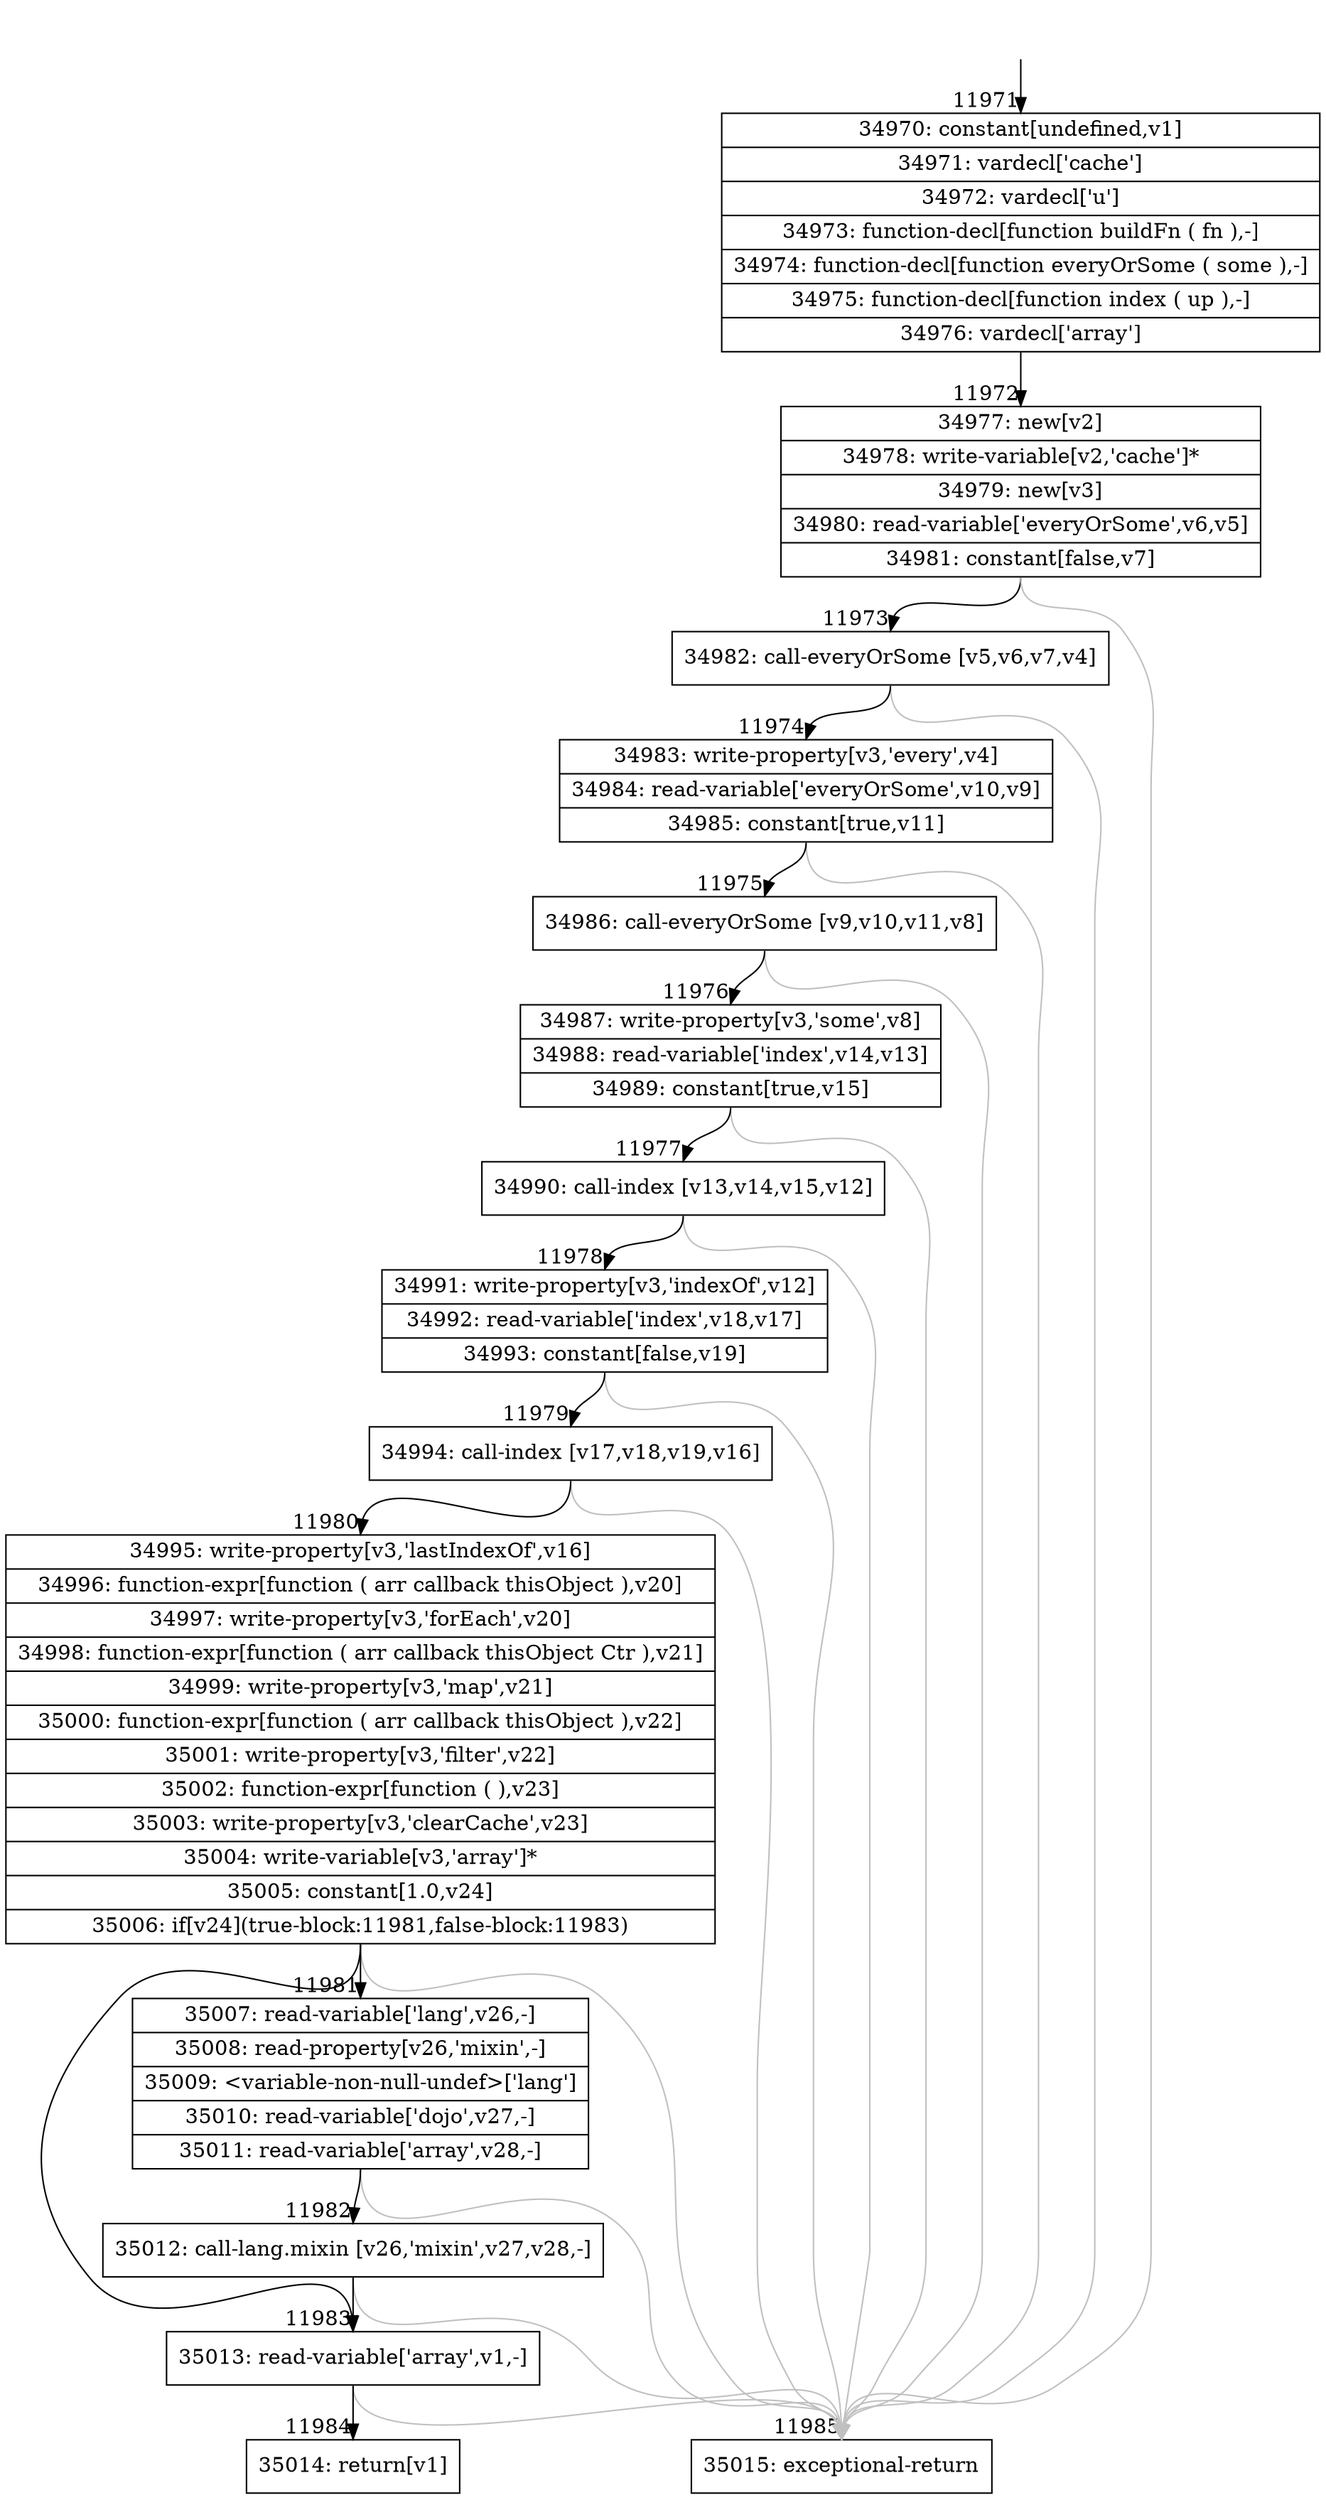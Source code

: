 digraph {
rankdir="TD"
BB_entry874[shape=none,label=""];
BB_entry874 -> BB11971 [tailport=s, headport=n, headlabel="    11971"]
BB11971 [shape=record label="{34970: constant[undefined,v1]|34971: vardecl['cache']|34972: vardecl['u']|34973: function-decl[function buildFn ( fn ),-]|34974: function-decl[function everyOrSome ( some ),-]|34975: function-decl[function index ( up ),-]|34976: vardecl['array']}" ] 
BB11971 -> BB11972 [tailport=s, headport=n, headlabel="      11972"]
BB11972 [shape=record label="{34977: new[v2]|34978: write-variable[v2,'cache']*|34979: new[v3]|34980: read-variable['everyOrSome',v6,v5]|34981: constant[false,v7]}" ] 
BB11972 -> BB11973 [tailport=s, headport=n, headlabel="      11973"]
BB11972 -> BB11985 [tailport=s, headport=n, color=gray, headlabel="      11985"]
BB11973 [shape=record label="{34982: call-everyOrSome [v5,v6,v7,v4]}" ] 
BB11973 -> BB11974 [tailport=s, headport=n, headlabel="      11974"]
BB11973 -> BB11985 [tailport=s, headport=n, color=gray]
BB11974 [shape=record label="{34983: write-property[v3,'every',v4]|34984: read-variable['everyOrSome',v10,v9]|34985: constant[true,v11]}" ] 
BB11974 -> BB11975 [tailport=s, headport=n, headlabel="      11975"]
BB11974 -> BB11985 [tailport=s, headport=n, color=gray]
BB11975 [shape=record label="{34986: call-everyOrSome [v9,v10,v11,v8]}" ] 
BB11975 -> BB11976 [tailport=s, headport=n, headlabel="      11976"]
BB11975 -> BB11985 [tailport=s, headport=n, color=gray]
BB11976 [shape=record label="{34987: write-property[v3,'some',v8]|34988: read-variable['index',v14,v13]|34989: constant[true,v15]}" ] 
BB11976 -> BB11977 [tailport=s, headport=n, headlabel="      11977"]
BB11976 -> BB11985 [tailport=s, headport=n, color=gray]
BB11977 [shape=record label="{34990: call-index [v13,v14,v15,v12]}" ] 
BB11977 -> BB11978 [tailport=s, headport=n, headlabel="      11978"]
BB11977 -> BB11985 [tailport=s, headport=n, color=gray]
BB11978 [shape=record label="{34991: write-property[v3,'indexOf',v12]|34992: read-variable['index',v18,v17]|34993: constant[false,v19]}" ] 
BB11978 -> BB11979 [tailport=s, headport=n, headlabel="      11979"]
BB11978 -> BB11985 [tailport=s, headport=n, color=gray]
BB11979 [shape=record label="{34994: call-index [v17,v18,v19,v16]}" ] 
BB11979 -> BB11980 [tailport=s, headport=n, headlabel="      11980"]
BB11979 -> BB11985 [tailport=s, headport=n, color=gray]
BB11980 [shape=record label="{34995: write-property[v3,'lastIndexOf',v16]|34996: function-expr[function ( arr callback thisObject ),v20]|34997: write-property[v3,'forEach',v20]|34998: function-expr[function ( arr callback thisObject Ctr ),v21]|34999: write-property[v3,'map',v21]|35000: function-expr[function ( arr callback thisObject ),v22]|35001: write-property[v3,'filter',v22]|35002: function-expr[function ( ),v23]|35003: write-property[v3,'clearCache',v23]|35004: write-variable[v3,'array']*|35005: constant[1.0,v24]|35006: if[v24](true-block:11981,false-block:11983)}" ] 
BB11980 -> BB11983 [tailport=s, headport=n, headlabel="      11983"]
BB11980 -> BB11981 [tailport=s, headport=n, headlabel="      11981"]
BB11980 -> BB11985 [tailport=s, headport=n, color=gray]
BB11981 [shape=record label="{35007: read-variable['lang',v26,-]|35008: read-property[v26,'mixin',-]|35009: \<variable-non-null-undef\>['lang']|35010: read-variable['dojo',v27,-]|35011: read-variable['array',v28,-]}" ] 
BB11981 -> BB11982 [tailport=s, headport=n, headlabel="      11982"]
BB11981 -> BB11985 [tailport=s, headport=n, color=gray]
BB11982 [shape=record label="{35012: call-lang.mixin [v26,'mixin',v27,v28,-]}" ] 
BB11982 -> BB11983 [tailport=s, headport=n]
BB11982 -> BB11985 [tailport=s, headport=n, color=gray]
BB11983 [shape=record label="{35013: read-variable['array',v1,-]}" ] 
BB11983 -> BB11984 [tailport=s, headport=n, headlabel="      11984"]
BB11983 -> BB11985 [tailport=s, headport=n, color=gray]
BB11984 [shape=record label="{35014: return[v1]}" ] 
BB11985 [shape=record label="{35015: exceptional-return}" ] 
//#$~ 16717
}
